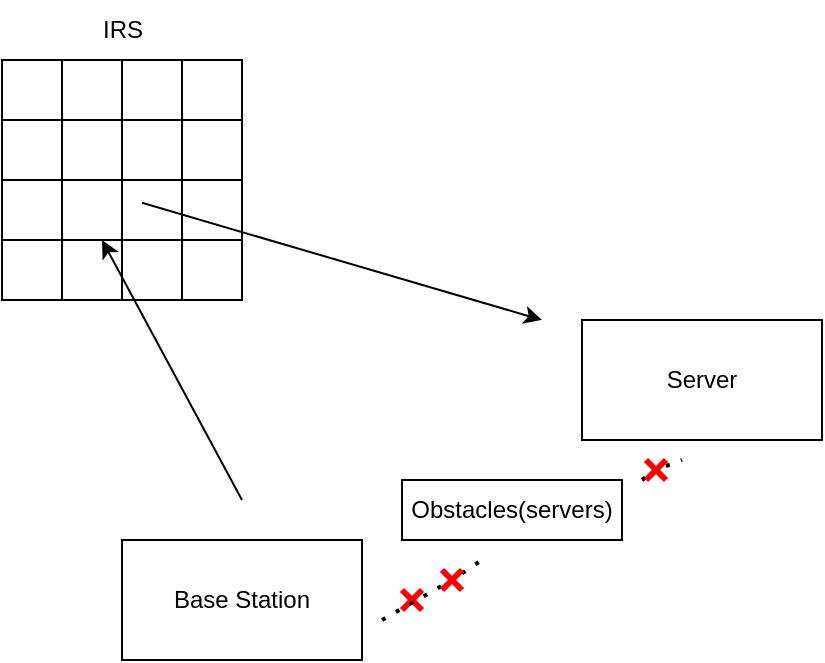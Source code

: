 <mxfile version="24.4.8" type="github">
  <diagram name="Page-1" id="fCphANB6O2tyZY5Rl3k7">
    <mxGraphModel dx="779" dy="453" grid="1" gridSize="10" guides="1" tooltips="1" connect="1" arrows="1" fold="1" page="1" pageScale="1" pageWidth="850" pageHeight="1100" math="0" shadow="0">
      <root>
        <mxCell id="0" />
        <mxCell id="1" parent="0" />
        <mxCell id="NWgHbCjWLn0UFVyk-2j0-1" value="Server" style="rounded=0;whiteSpace=wrap;html=1;" parent="1" vertex="1">
          <mxGeometry x="490" y="290" width="120" height="60" as="geometry" />
        </mxCell>
        <mxCell id="NWgHbCjWLn0UFVyk-2j0-2" value="Base Station" style="rounded=0;whiteSpace=wrap;html=1;" parent="1" vertex="1">
          <mxGeometry x="260" y="400" width="120" height="60" as="geometry" />
        </mxCell>
        <mxCell id="NWgHbCjWLn0UFVyk-2j0-3" value="" style="shape=internalStorage;whiteSpace=wrap;html=1;backgroundOutline=1;dx=60;dy=60;" parent="1" vertex="1">
          <mxGeometry x="200" y="160" width="120" height="120" as="geometry" />
        </mxCell>
        <mxCell id="NWgHbCjWLn0UFVyk-2j0-13" value="" style="endArrow=none;html=1;rounded=0;exitX=0;exitY=0.25;exitDx=0;exitDy=0;entryX=1;entryY=0.25;entryDx=0;entryDy=0;" parent="1" source="NWgHbCjWLn0UFVyk-2j0-3" target="NWgHbCjWLn0UFVyk-2j0-3" edge="1">
          <mxGeometry width="50" height="50" relative="1" as="geometry">
            <mxPoint x="400" y="430" as="sourcePoint" />
            <mxPoint x="450" y="380" as="targetPoint" />
          </mxGeometry>
        </mxCell>
        <mxCell id="NWgHbCjWLn0UFVyk-2j0-15" value="" style="endArrow=none;html=1;rounded=0;exitX=0.25;exitY=0;exitDx=0;exitDy=0;entryX=0.25;entryY=1;entryDx=0;entryDy=0;" parent="1" source="NWgHbCjWLn0UFVyk-2j0-3" target="NWgHbCjWLn0UFVyk-2j0-3" edge="1">
          <mxGeometry width="50" height="50" relative="1" as="geometry">
            <mxPoint x="220" y="210" as="sourcePoint" />
            <mxPoint x="340" y="210" as="targetPoint" />
          </mxGeometry>
        </mxCell>
        <mxCell id="NWgHbCjWLn0UFVyk-2j0-16" value="" style="endArrow=none;html=1;rounded=0;exitX=0.75;exitY=0;exitDx=0;exitDy=0;entryX=0.75;entryY=1;entryDx=0;entryDy=0;" parent="1" source="NWgHbCjWLn0UFVyk-2j0-3" target="NWgHbCjWLn0UFVyk-2j0-3" edge="1">
          <mxGeometry width="50" height="50" relative="1" as="geometry">
            <mxPoint x="230" y="220" as="sourcePoint" />
            <mxPoint x="350" y="220" as="targetPoint" />
          </mxGeometry>
        </mxCell>
        <mxCell id="NWgHbCjWLn0UFVyk-2j0-17" value="" style="endArrow=none;html=1;rounded=0;exitX=0;exitY=0.75;exitDx=0;exitDy=0;entryX=1;entryY=0.75;entryDx=0;entryDy=0;" parent="1" source="NWgHbCjWLn0UFVyk-2j0-3" target="NWgHbCjWLn0UFVyk-2j0-3" edge="1">
          <mxGeometry width="50" height="50" relative="1" as="geometry">
            <mxPoint x="240" y="230" as="sourcePoint" />
            <mxPoint x="360" y="230" as="targetPoint" />
          </mxGeometry>
        </mxCell>
        <mxCell id="NWgHbCjWLn0UFVyk-2j0-18" value="" style="endArrow=classic;html=1;rounded=0;" parent="1" edge="1">
          <mxGeometry width="50" height="50" relative="1" as="geometry">
            <mxPoint x="320" y="380" as="sourcePoint" />
            <mxPoint x="250" y="250" as="targetPoint" />
          </mxGeometry>
        </mxCell>
        <mxCell id="NWgHbCjWLn0UFVyk-2j0-19" value="" style="endArrow=classic;html=1;rounded=0;" parent="1" edge="1">
          <mxGeometry width="50" height="50" relative="1" as="geometry">
            <mxPoint x="270" y="231.38" as="sourcePoint" />
            <mxPoint x="470" y="290" as="targetPoint" />
          </mxGeometry>
        </mxCell>
        <mxCell id="NWgHbCjWLn0UFVyk-2j0-20" value="IRS" style="text;html=1;align=center;verticalAlign=middle;resizable=0;points=[];autosize=1;strokeColor=none;fillColor=none;" parent="1" vertex="1">
          <mxGeometry x="240" y="130" width="40" height="30" as="geometry" />
        </mxCell>
        <mxCell id="RwtLxcB40u31B9IVXCCq-1" value="Obstacles(servers)" style="rounded=0;whiteSpace=wrap;html=1;" vertex="1" parent="1">
          <mxGeometry x="400" y="370" width="110" height="30" as="geometry" />
        </mxCell>
        <mxCell id="RwtLxcB40u31B9IVXCCq-2" value="" style="endArrow=none;dashed=1;html=1;dashPattern=1 3;strokeWidth=2;rounded=0;" edge="1" parent="1" source="RwtLxcB40u31B9IVXCCq-5">
          <mxGeometry width="50" height="50" relative="1" as="geometry">
            <mxPoint x="390" y="440" as="sourcePoint" />
            <mxPoint x="440" y="410" as="targetPoint" />
          </mxGeometry>
        </mxCell>
        <mxCell id="RwtLxcB40u31B9IVXCCq-3" value="" style="endArrow=none;dashed=1;html=1;dashPattern=1 3;strokeWidth=2;rounded=0;" edge="1" parent="1" source="RwtLxcB40u31B9IVXCCq-7">
          <mxGeometry width="50" height="50" relative="1" as="geometry">
            <mxPoint x="520" y="370" as="sourcePoint" />
            <mxPoint x="540" y="360" as="targetPoint" />
          </mxGeometry>
        </mxCell>
        <mxCell id="RwtLxcB40u31B9IVXCCq-4" value="" style="shape=umlDestroy;whiteSpace=wrap;html=1;strokeWidth=3;targetShapes=umlLifeline;strokeColor=#ff0000;" vertex="1" parent="1">
          <mxGeometry x="400" y="425" width="10" height="10" as="geometry" />
        </mxCell>
        <mxCell id="RwtLxcB40u31B9IVXCCq-6" value="" style="endArrow=none;dashed=1;html=1;dashPattern=1 3;strokeWidth=2;rounded=0;" edge="1" parent="1" target="RwtLxcB40u31B9IVXCCq-5">
          <mxGeometry width="50" height="50" relative="1" as="geometry">
            <mxPoint x="390" y="440" as="sourcePoint" />
            <mxPoint x="440" y="410" as="targetPoint" />
          </mxGeometry>
        </mxCell>
        <mxCell id="RwtLxcB40u31B9IVXCCq-5" value="" style="shape=umlDestroy;whiteSpace=wrap;html=1;strokeWidth=3;targetShapes=umlLifeline;strokeColor=#ff0000;" vertex="1" parent="1">
          <mxGeometry x="420" y="415" width="10" height="10" as="geometry" />
        </mxCell>
        <mxCell id="RwtLxcB40u31B9IVXCCq-8" value="" style="endArrow=none;dashed=1;html=1;dashPattern=1 3;strokeWidth=2;rounded=0;" edge="1" parent="1" target="RwtLxcB40u31B9IVXCCq-7">
          <mxGeometry width="50" height="50" relative="1" as="geometry">
            <mxPoint x="520" y="370" as="sourcePoint" />
            <mxPoint x="540" y="360" as="targetPoint" />
          </mxGeometry>
        </mxCell>
        <mxCell id="RwtLxcB40u31B9IVXCCq-7" value="" style="shape=umlDestroy;whiteSpace=wrap;html=1;strokeWidth=3;targetShapes=umlLifeline;strokeColor=#ff0000;" vertex="1" parent="1">
          <mxGeometry x="522" y="360" width="10" height="10" as="geometry" />
        </mxCell>
      </root>
    </mxGraphModel>
  </diagram>
</mxfile>
